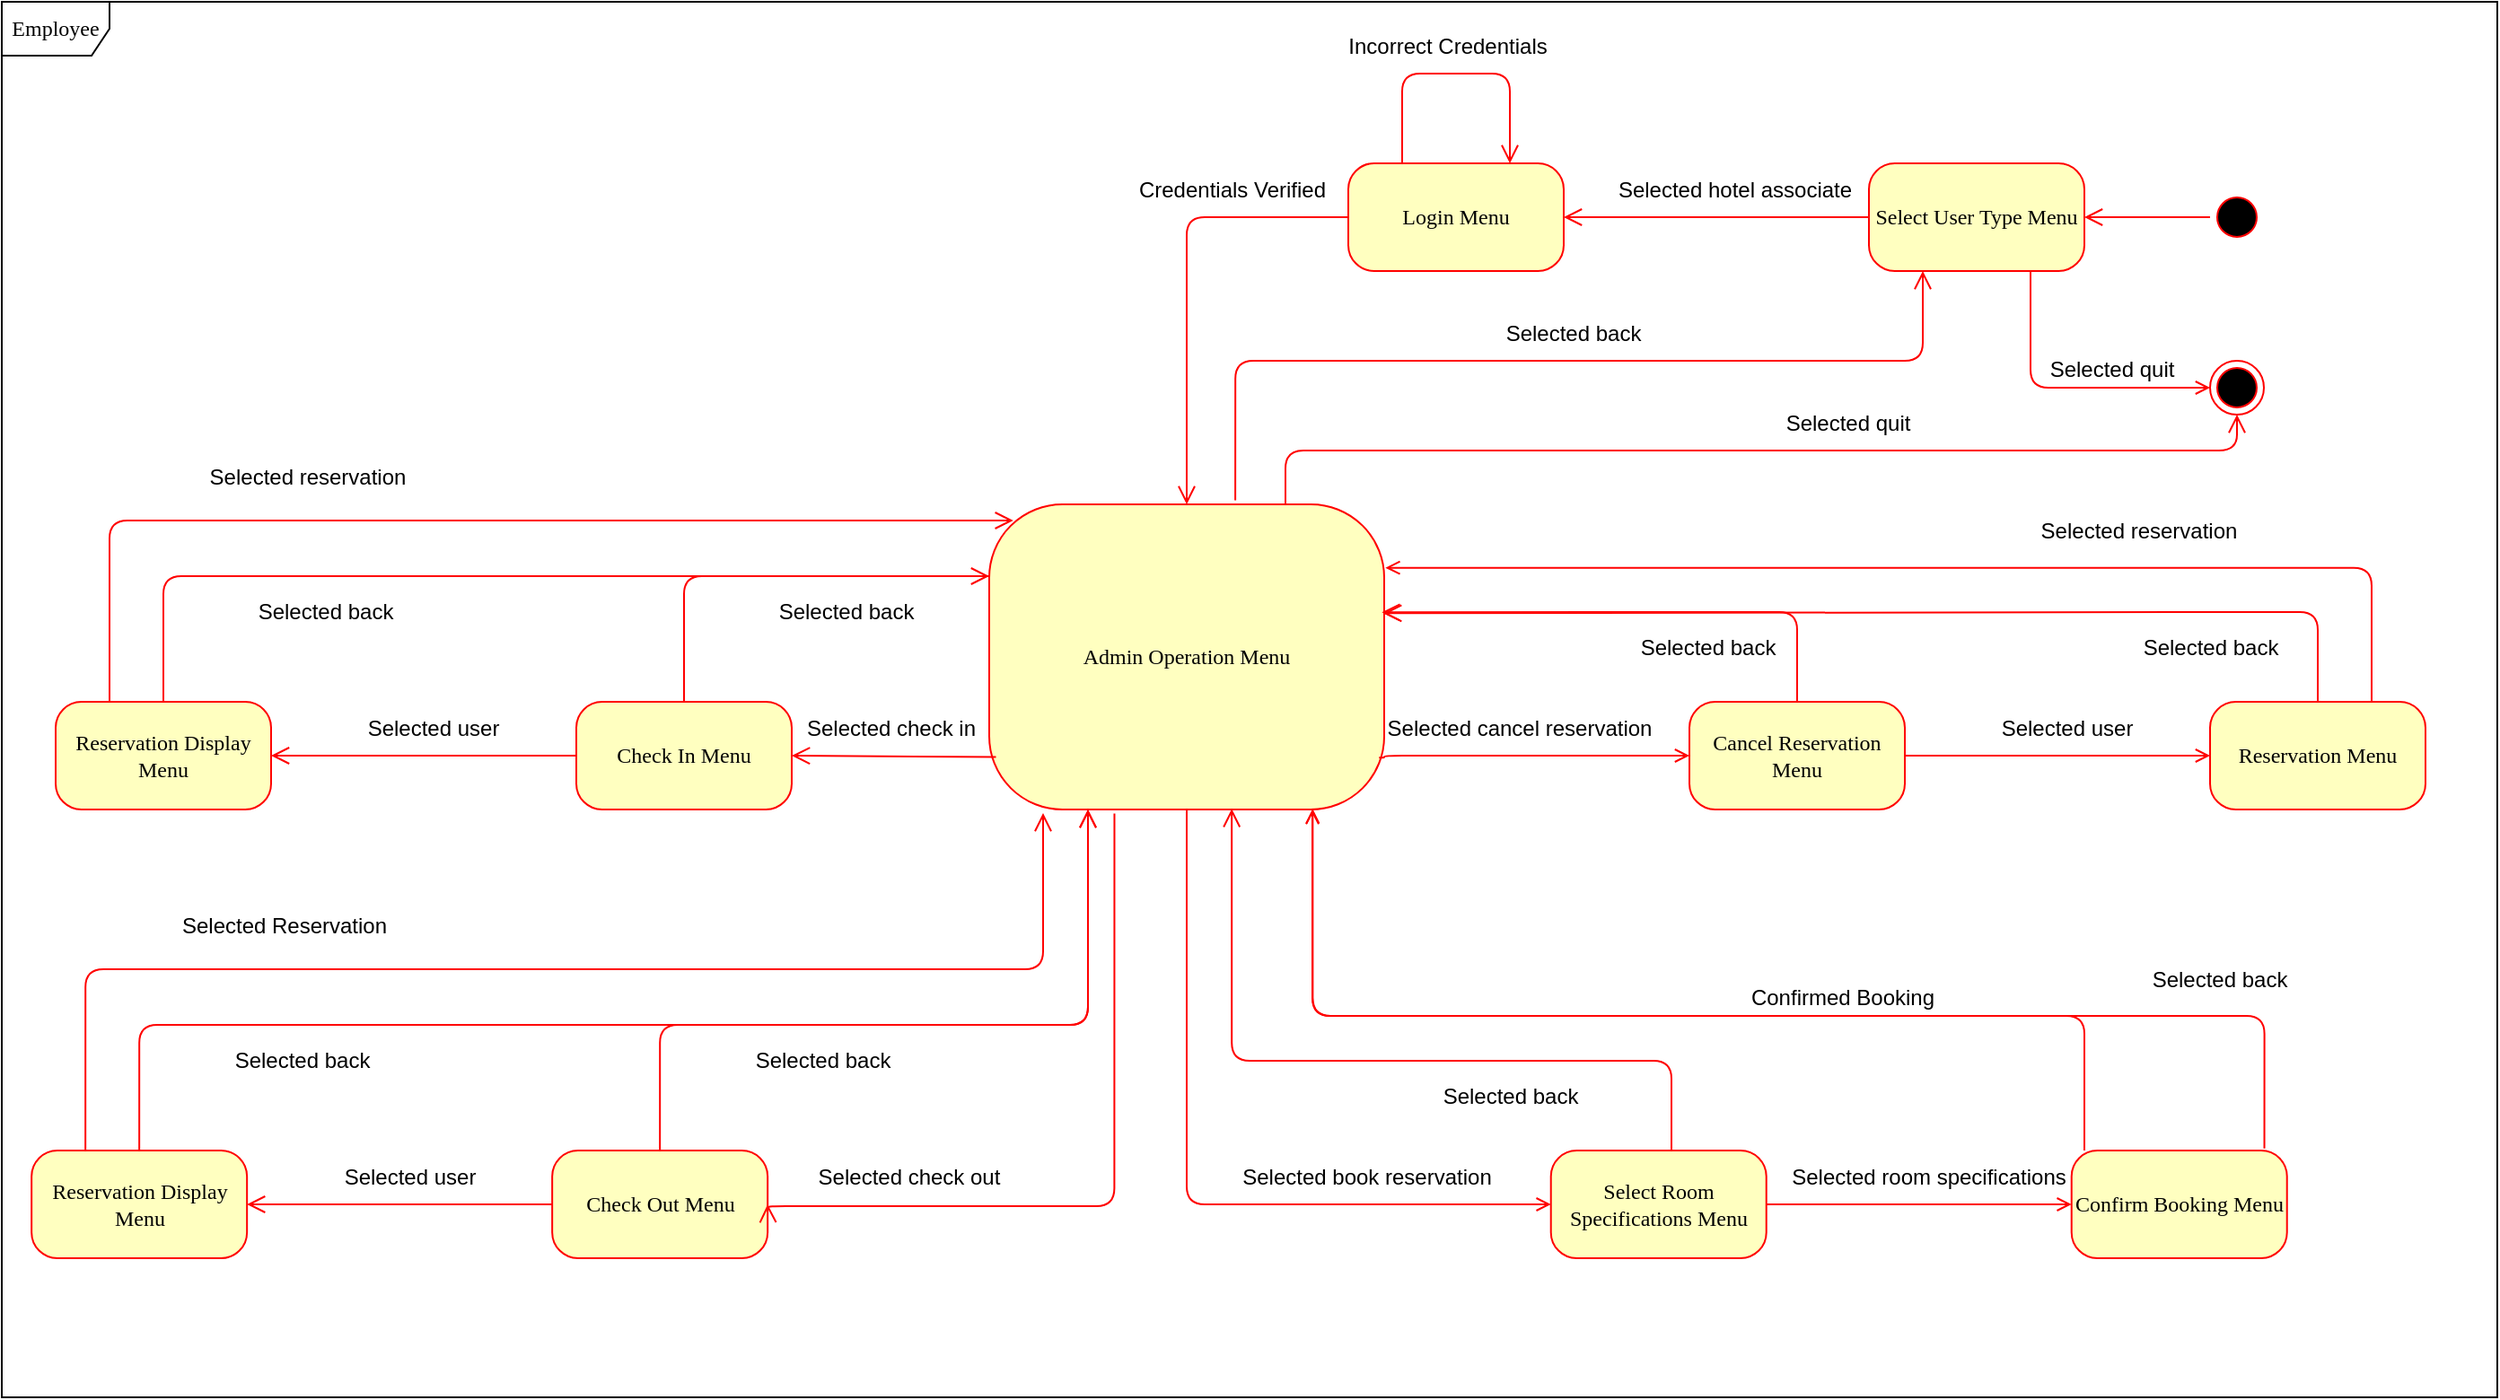 <mxfile version="20.3.0" type="device"><diagram name="Page-1" id="58cdce13-f638-feb5-8d6f-7d28b1aa9fa0"><mxGraphModel dx="3162" dy="1225" grid="1" gridSize="10" guides="1" tooltips="1" connect="1" arrows="1" fold="1" page="1" pageScale="1" pageWidth="1100" pageHeight="850" background="none" math="0" shadow="0"><root><mxCell id="0"/><mxCell id="1" parent="0"/><mxCell id="382b91b5511bd0f7-1" value="" style="ellipse;html=1;shape=startState;fillColor=#000000;strokeColor=#ff0000;rounded=1;shadow=0;comic=0;labelBackgroundColor=none;fontFamily=Verdana;fontSize=12;fontColor=#000000;align=center;direction=south;" parent="1" vertex="1"><mxGeometry x="470" y="185" width="30" height="30" as="geometry"/></mxCell><mxCell id="382b91b5511bd0f7-5" value="Admin Operation Menu" style="rounded=1;whiteSpace=wrap;html=1;arcSize=24;fillColor=#ffffc0;strokeColor=#ff0000;shadow=0;comic=0;labelBackgroundColor=none;fontFamily=Verdana;fontSize=12;fontColor=#000000;align=center;" parent="1" vertex="1"><mxGeometry x="-210" y="360" width="220" height="170" as="geometry"/></mxCell><mxCell id="382b91b5511bd0f7-6" value="Select User Type Menu" style="rounded=1;whiteSpace=wrap;html=1;arcSize=24;fillColor=#ffffc0;strokeColor=#ff0000;shadow=0;comic=0;labelBackgroundColor=none;fontFamily=Verdana;fontSize=12;fontColor=#000000;align=center;" parent="1" vertex="1"><mxGeometry x="280" y="170" width="120" height="60" as="geometry"/></mxCell><mxCell id="2a3bc250acf0617d-8" value="Employee" style="shape=umlFrame;whiteSpace=wrap;html=1;rounded=1;shadow=0;comic=0;labelBackgroundColor=none;strokeWidth=1;fontFamily=Verdana;fontSize=12;align=center;" parent="1" vertex="1"><mxGeometry x="-760" y="80" width="1390" height="777.5" as="geometry"/></mxCell><mxCell id="2a3bc250acf0617d-9" style="edgeStyle=orthogonalEdgeStyle;html=1;labelBackgroundColor=none;endArrow=open;endSize=8;strokeColor=#ff0000;fontFamily=Verdana;fontSize=12;align=left;" parent="1" source="382b91b5511bd0f7-1" target="382b91b5511bd0f7-6" edge="1"><mxGeometry relative="1" as="geometry"/></mxCell><mxCell id="D10sLgca207JY-B3G31J-2" style="edgeStyle=orthogonalEdgeStyle;html=1;labelBackgroundColor=none;endArrow=open;endSize=8;strokeColor=#ff0000;fontFamily=Verdana;fontSize=12;align=left;exitX=0;exitY=0.5;exitDx=0;exitDy=0;entryX=1;entryY=0.5;entryDx=0;entryDy=0;" parent="1" source="382b91b5511bd0f7-6" target="D10sLgca207JY-B3G31J-14" edge="1"><mxGeometry relative="1" as="geometry"><mxPoint x="310" y="200" as="sourcePoint"/><mxPoint x="240" y="240" as="targetPoint"/><Array as="points"><mxPoint x="200" y="200"/><mxPoint x="200" y="200"/></Array></mxGeometry></mxCell><mxCell id="D10sLgca207JY-B3G31J-3" value="Selected hotel associate" style="text;html=1;align=center;verticalAlign=middle;resizable=0;points=[];autosize=1;strokeColor=none;fillColor=none;" parent="1" vertex="1"><mxGeometry x="130" y="170" width="150" height="30" as="geometry"/></mxCell><mxCell id="D10sLgca207JY-B3G31J-9" value="Selected book reservation" style="text;html=1;align=center;verticalAlign=middle;resizable=0;points=[];autosize=1;strokeColor=none;fillColor=none;" parent="1" vertex="1"><mxGeometry x="-80" y="720" width="160" height="30" as="geometry"/></mxCell><mxCell id="D10sLgca207JY-B3G31J-11" value="Selected quit" style="text;html=1;align=center;verticalAlign=middle;resizable=0;points=[];autosize=1;strokeColor=none;fillColor=none;" parent="1" vertex="1"><mxGeometry x="222.86" y="300" width="90" height="30" as="geometry"/></mxCell><mxCell id="D10sLgca207JY-B3G31J-14" value="Login Menu" style="rounded=1;whiteSpace=wrap;html=1;arcSize=24;fillColor=#ffffc0;strokeColor=#ff0000;shadow=0;comic=0;labelBackgroundColor=none;fontFamily=Verdana;fontSize=12;fontColor=#000000;align=center;" parent="1" vertex="1"><mxGeometry x="-10" y="170" width="120" height="60" as="geometry"/></mxCell><mxCell id="D10sLgca207JY-B3G31J-16" value="Credentials Verified" style="text;html=1;align=center;verticalAlign=middle;resizable=0;points=[];autosize=1;strokeColor=none;fillColor=none;" parent="1" vertex="1"><mxGeometry x="-140" y="170" width="130" height="30" as="geometry"/></mxCell><mxCell id="D10sLgca207JY-B3G31J-17" style="edgeStyle=orthogonalEdgeStyle;html=1;labelBackgroundColor=none;endArrow=open;endSize=8;strokeColor=#ff0000;fontFamily=Verdana;fontSize=12;align=left;exitX=0.25;exitY=0;exitDx=0;exitDy=0;entryX=0.75;entryY=0;entryDx=0;entryDy=0;" parent="1" source="D10sLgca207JY-B3G31J-14" target="D10sLgca207JY-B3G31J-14" edge="1"><mxGeometry relative="1" as="geometry"><mxPoint x="20" y="140" as="sourcePoint"/><mxPoint x="80" y="160" as="targetPoint"/><Array as="points"><mxPoint x="20" y="120"/><mxPoint x="80" y="120"/></Array></mxGeometry></mxCell><mxCell id="D10sLgca207JY-B3G31J-18" value="Incorrect Credentials" style="text;html=1;align=center;verticalAlign=middle;resizable=0;points=[];autosize=1;strokeColor=none;fillColor=none;" parent="1" vertex="1"><mxGeometry x="-20" y="90" width="130" height="30" as="geometry"/></mxCell><mxCell id="D10sLgca207JY-B3G31J-24" value="Check In Menu" style="rounded=1;whiteSpace=wrap;html=1;arcSize=24;fillColor=#ffffc0;strokeColor=#ff0000;shadow=0;comic=0;labelBackgroundColor=none;fontFamily=Verdana;fontSize=12;fontColor=#000000;align=center;" parent="1" vertex="1"><mxGeometry x="-440" y="470" width="120" height="60" as="geometry"/></mxCell><mxCell id="D10sLgca207JY-B3G31J-27" style="edgeStyle=orthogonalEdgeStyle;html=1;labelBackgroundColor=none;endArrow=open;endSize=8;strokeColor=#ff0000;fontFamily=Verdana;fontSize=12;align=left;entryX=1;entryY=0.5;entryDx=0;entryDy=0;exitX=0.017;exitY=0.828;exitDx=0;exitDy=0;exitPerimeter=0;" parent="1" source="382b91b5511bd0f7-5" target="D10sLgca207JY-B3G31J-24" edge="1"><mxGeometry relative="1" as="geometry"><mxPoint x="-200" y="420" as="sourcePoint"/><mxPoint x="-780" y="530" as="targetPoint"/><Array as="points"><mxPoint x="-320" y="501"/></Array></mxGeometry></mxCell><mxCell id="D10sLgca207JY-B3G31J-28" value="Selected check in" style="text;html=1;align=center;verticalAlign=middle;resizable=0;points=[];autosize=1;strokeColor=none;fillColor=none;" parent="1" vertex="1"><mxGeometry x="-325" y="470" width="120" height="30" as="geometry"/></mxCell><mxCell id="D10sLgca207JY-B3G31J-32" style="edgeStyle=orthogonalEdgeStyle;html=1;labelBackgroundColor=none;endArrow=open;endSize=8;strokeColor=#ff0000;fontFamily=Verdana;fontSize=12;align=left;exitX=0.75;exitY=0;exitDx=0;exitDy=0;entryX=0.5;entryY=1;entryDx=0;entryDy=0;" parent="1" source="382b91b5511bd0f7-5" target="-xtLUZi9XZsfs5x1f70--2" edge="1"><mxGeometry relative="1" as="geometry"><mxPoint x="721.04" y="266.5" as="sourcePoint"/><mxPoint x="-365" y="285" as="targetPoint"/><Array as="points"><mxPoint x="-45" y="330"/><mxPoint x="485" y="330"/></Array></mxGeometry></mxCell><mxCell id="D10sLgca207JY-B3G31J-33" style="edgeStyle=orthogonalEdgeStyle;html=1;labelBackgroundColor=none;endArrow=open;endSize=8;strokeColor=#ff0000;fontFamily=Verdana;fontSize=12;align=left;exitX=0;exitY=0.5;exitDx=0;exitDy=0;entryX=0.5;entryY=0;entryDx=0;entryDy=0;" parent="1" source="D10sLgca207JY-B3G31J-14" target="382b91b5511bd0f7-5" edge="1"><mxGeometry relative="1" as="geometry"><mxPoint x="-320" y="210" as="sourcePoint"/><mxPoint x="-100" y="210" as="targetPoint"/></mxGeometry></mxCell><mxCell id="r40Pn0SbiMnviiHyqKYa-1" value="Reservation Display Menu" style="rounded=1;whiteSpace=wrap;html=1;arcSize=24;fillColor=#ffffc0;strokeColor=#ff0000;shadow=0;comic=0;labelBackgroundColor=none;fontFamily=Verdana;fontSize=12;fontColor=#000000;align=center;" parent="1" vertex="1"><mxGeometry x="-730" y="470" width="120" height="60" as="geometry"/></mxCell><mxCell id="r40Pn0SbiMnviiHyqKYa-2" style="edgeStyle=orthogonalEdgeStyle;html=1;labelBackgroundColor=none;endArrow=open;endSize=8;strokeColor=#ff0000;fontFamily=Verdana;fontSize=12;align=left;exitX=0;exitY=0.5;exitDx=0;exitDy=0;entryX=1;entryY=0.5;entryDx=0;entryDy=0;" parent="1" source="D10sLgca207JY-B3G31J-24" target="r40Pn0SbiMnviiHyqKYa-1" edge="1"><mxGeometry relative="1" as="geometry"><mxPoint x="-390" y="420" as="sourcePoint"/><mxPoint x="-670" y="420" as="targetPoint"/><Array as="points"><mxPoint x="-550" y="500"/><mxPoint x="-550" y="500"/></Array></mxGeometry></mxCell><mxCell id="r40Pn0SbiMnviiHyqKYa-3" value="Selected user" style="text;html=1;align=center;verticalAlign=middle;resizable=0;points=[];autosize=1;strokeColor=none;fillColor=none;" parent="1" vertex="1"><mxGeometry x="-570" y="470" width="100" height="30" as="geometry"/></mxCell><mxCell id="r40Pn0SbiMnviiHyqKYa-6" value="Selected reservation" style="text;html=1;align=center;verticalAlign=middle;resizable=0;points=[];autosize=1;strokeColor=none;fillColor=none;" parent="1" vertex="1"><mxGeometry x="-655" y="330" width="130" height="30" as="geometry"/></mxCell><mxCell id="r40Pn0SbiMnviiHyqKYa-7" style="edgeStyle=orthogonalEdgeStyle;html=1;labelBackgroundColor=none;endArrow=open;endSize=8;strokeColor=#ff0000;fontFamily=Verdana;fontSize=12;align=left;exitX=0.5;exitY=0;exitDx=0;exitDy=0;" parent="1" source="r40Pn0SbiMnviiHyqKYa-1" edge="1"><mxGeometry relative="1" as="geometry"><mxPoint x="-550.0" y="387.78" as="sourcePoint"/><mxPoint x="-210" y="400" as="targetPoint"/><Array as="points"><mxPoint x="-670" y="400"/></Array></mxGeometry></mxCell><mxCell id="r40Pn0SbiMnviiHyqKYa-10" style="edgeStyle=orthogonalEdgeStyle;html=1;labelBackgroundColor=none;endArrow=open;endSize=8;strokeColor=#ff0000;fontFamily=Verdana;fontSize=12;align=left;exitX=0.25;exitY=0;exitDx=0;exitDy=0;entryX=0.061;entryY=0.052;entryDx=0;entryDy=0;entryPerimeter=0;" parent="1" source="r40Pn0SbiMnviiHyqKYa-1" target="382b91b5511bd0f7-5" edge="1"><mxGeometry relative="1" as="geometry"><mxPoint x="-970" y="470" as="sourcePoint"/><mxPoint x="-210" y="370" as="targetPoint"/><Array as="points"><mxPoint x="-700" y="369"/><mxPoint x="-197" y="369"/></Array></mxGeometry></mxCell><mxCell id="r40Pn0SbiMnviiHyqKYa-11" value="Selected back" style="text;html=1;align=center;verticalAlign=middle;resizable=0;points=[];autosize=1;strokeColor=none;fillColor=none;" parent="1" vertex="1"><mxGeometry x="-340" y="405" width="100" height="30" as="geometry"/></mxCell><mxCell id="r40Pn0SbiMnviiHyqKYa-12" value="" style="edgeStyle=orthogonalEdgeStyle;html=1;labelBackgroundColor=none;endArrow=none;endSize=8;strokeColor=#ff0000;fontFamily=Verdana;fontSize=12;align=left;exitX=0.5;exitY=0;exitDx=0;exitDy=0;" parent="1" source="D10sLgca207JY-B3G31J-24" edge="1"><mxGeometry relative="1" as="geometry"><mxPoint x="-380" y="470" as="sourcePoint"/><mxPoint x="-210" y="400" as="targetPoint"/><Array as="points"><mxPoint x="-380" y="400"/><mxPoint x="-210" y="400"/></Array></mxGeometry></mxCell><mxCell id="r40Pn0SbiMnviiHyqKYa-13" value="Selected back" style="text;html=1;align=center;verticalAlign=middle;resizable=0;points=[];autosize=1;strokeColor=none;fillColor=none;" parent="1" vertex="1"><mxGeometry x="-630" y="405" width="100" height="30" as="geometry"/></mxCell><mxCell id="r40Pn0SbiMnviiHyqKYa-20" value="Check Out Menu" style="rounded=1;whiteSpace=wrap;html=1;arcSize=24;fillColor=#ffffc0;strokeColor=#ff0000;shadow=0;comic=0;labelBackgroundColor=none;fontFamily=Verdana;fontSize=12;fontColor=#000000;align=center;" parent="1" vertex="1"><mxGeometry x="-453.42" y="720" width="120" height="60" as="geometry"/></mxCell><mxCell id="r40Pn0SbiMnviiHyqKYa-21" style="edgeStyle=orthogonalEdgeStyle;html=1;labelBackgroundColor=none;endArrow=open;endSize=8;strokeColor=#ff0000;fontFamily=Verdana;fontSize=12;align=left;entryX=1;entryY=0.5;entryDx=0;entryDy=0;exitX=0.317;exitY=1.013;exitDx=0;exitDy=0;exitPerimeter=0;" parent="1" source="382b91b5511bd0f7-5" target="r40Pn0SbiMnviiHyqKYa-20" edge="1"><mxGeometry relative="1" as="geometry"><mxPoint x="-219.68" y="750.76" as="sourcePoint"/><mxPoint x="-793.42" y="780" as="targetPoint"/><Array as="points"><mxPoint x="-140" y="751"/><mxPoint x="-333" y="751"/></Array></mxGeometry></mxCell><mxCell id="r40Pn0SbiMnviiHyqKYa-22" value="Selected check out" style="text;html=1;align=center;verticalAlign=middle;resizable=0;points=[];autosize=1;strokeColor=none;fillColor=none;" parent="1" vertex="1"><mxGeometry x="-315" y="720" width="120" height="30" as="geometry"/></mxCell><mxCell id="r40Pn0SbiMnviiHyqKYa-23" value="Reservation Display Menu" style="rounded=1;whiteSpace=wrap;html=1;arcSize=24;fillColor=#ffffc0;strokeColor=#ff0000;shadow=0;comic=0;labelBackgroundColor=none;fontFamily=Verdana;fontSize=12;fontColor=#000000;align=center;" parent="1" vertex="1"><mxGeometry x="-743.42" y="720" width="120" height="60" as="geometry"/></mxCell><mxCell id="r40Pn0SbiMnviiHyqKYa-24" style="edgeStyle=orthogonalEdgeStyle;html=1;labelBackgroundColor=none;endArrow=open;endSize=8;strokeColor=#ff0000;fontFamily=Verdana;fontSize=12;align=left;exitX=0;exitY=0.5;exitDx=0;exitDy=0;entryX=1;entryY=0.5;entryDx=0;entryDy=0;" parent="1" source="r40Pn0SbiMnviiHyqKYa-20" target="r40Pn0SbiMnviiHyqKYa-23" edge="1"><mxGeometry relative="1" as="geometry"><mxPoint x="-403.42" y="670" as="sourcePoint"/><mxPoint x="-683.42" y="670" as="targetPoint"/><Array as="points"><mxPoint x="-563.42" y="750"/><mxPoint x="-563.42" y="750"/></Array></mxGeometry></mxCell><mxCell id="r40Pn0SbiMnviiHyqKYa-25" value="Selected user" style="text;html=1;align=center;verticalAlign=middle;resizable=0;points=[];autosize=1;strokeColor=none;fillColor=none;" parent="1" vertex="1"><mxGeometry x="-583.42" y="720" width="100" height="30" as="geometry"/></mxCell><mxCell id="r40Pn0SbiMnviiHyqKYa-26" value="Selected Reservation" style="text;html=1;align=center;verticalAlign=middle;resizable=0;points=[];autosize=1;strokeColor=none;fillColor=none;" parent="1" vertex="1"><mxGeometry x="-673.42" y="580" width="140" height="30" as="geometry"/></mxCell><mxCell id="r40Pn0SbiMnviiHyqKYa-27" style="edgeStyle=orthogonalEdgeStyle;html=1;labelBackgroundColor=none;endArrow=open;endSize=8;strokeColor=#ff0000;fontFamily=Verdana;fontSize=12;align=left;exitX=0.5;exitY=0;exitDx=0;exitDy=0;entryX=0.25;entryY=1;entryDx=0;entryDy=0;" parent="1" source="r40Pn0SbiMnviiHyqKYa-23" target="382b91b5511bd0f7-5" edge="1"><mxGeometry relative="1" as="geometry"><mxPoint x="-563.42" y="637.78" as="sourcePoint"/><mxPoint x="-223.42" y="650" as="targetPoint"/><Array as="points"><mxPoint x="-683" y="650"/><mxPoint x="-155" y="650"/></Array></mxGeometry></mxCell><mxCell id="r40Pn0SbiMnviiHyqKYa-28" style="edgeStyle=orthogonalEdgeStyle;html=1;labelBackgroundColor=none;endArrow=open;endSize=8;strokeColor=#ff0000;fontFamily=Verdana;fontSize=12;align=left;exitX=0.25;exitY=0;exitDx=0;exitDy=0;" parent="1" source="r40Pn0SbiMnviiHyqKYa-23" edge="1"><mxGeometry relative="1" as="geometry"><mxPoint x="-983.42" y="720" as="sourcePoint"/><mxPoint x="-180" y="532" as="targetPoint"/><Array as="points"><mxPoint x="-713" y="619"/><mxPoint x="-180" y="619"/><mxPoint x="-180" y="532"/></Array></mxGeometry></mxCell><mxCell id="r40Pn0SbiMnviiHyqKYa-29" value="Selected back" style="text;html=1;align=center;verticalAlign=middle;resizable=0;points=[];autosize=1;strokeColor=none;fillColor=none;" parent="1" vertex="1"><mxGeometry x="-353.42" y="655" width="100" height="30" as="geometry"/></mxCell><mxCell id="r40Pn0SbiMnviiHyqKYa-30" value="" style="edgeStyle=orthogonalEdgeStyle;html=1;labelBackgroundColor=none;endArrow=open;endSize=8;strokeColor=#ff0000;fontFamily=Verdana;fontSize=12;align=left;exitX=0.5;exitY=0;exitDx=0;exitDy=0;endFill=0;entryX=0.25;entryY=1;entryDx=0;entryDy=0;" parent="1" source="r40Pn0SbiMnviiHyqKYa-20" target="382b91b5511bd0f7-5" edge="1"><mxGeometry relative="1" as="geometry"><mxPoint x="-393.42" y="720" as="sourcePoint"/><mxPoint x="-80" y="630" as="targetPoint"/><Array as="points"><mxPoint x="-393" y="650"/><mxPoint x="-155" y="650"/></Array></mxGeometry></mxCell><mxCell id="r40Pn0SbiMnviiHyqKYa-31" value="Selected back" style="text;html=1;align=center;verticalAlign=middle;resizable=0;points=[];autosize=1;strokeColor=none;fillColor=none;" parent="1" vertex="1"><mxGeometry x="-643.42" y="655" width="100" height="30" as="geometry"/></mxCell><mxCell id="r40Pn0SbiMnviiHyqKYa-32" value="Reservation Menu" style="rounded=1;whiteSpace=wrap;html=1;arcSize=24;fillColor=#ffffc0;strokeColor=#ff0000;shadow=0;comic=0;labelBackgroundColor=none;fontFamily=Verdana;fontSize=12;fontColor=#000000;align=center;" parent="1" vertex="1"><mxGeometry x="470" y="470" width="120" height="60" as="geometry"/></mxCell><mxCell id="r40Pn0SbiMnviiHyqKYa-33" style="edgeStyle=orthogonalEdgeStyle;html=1;labelBackgroundColor=none;endArrow=none;endSize=8;strokeColor=#ff0000;fontFamily=Verdana;fontSize=12;align=left;entryX=0.75;entryY=0;entryDx=0;entryDy=0;exitX=1.003;exitY=0.208;exitDx=0;exitDy=0;exitPerimeter=0;startArrow=open;startFill=0;endFill=0;" parent="1" source="382b91b5511bd0f7-5" target="r40Pn0SbiMnviiHyqKYa-32" edge="1"><mxGeometry relative="1" as="geometry"><mxPoint x="633.74" y="490.76" as="sourcePoint"/><mxPoint x="60" y="520" as="targetPoint"/><Array as="points"><mxPoint x="560" y="395"/></Array></mxGeometry></mxCell><mxCell id="r40Pn0SbiMnviiHyqKYa-34" value="Selected reservation" style="text;html=1;align=center;verticalAlign=middle;resizable=0;points=[];autosize=1;strokeColor=none;fillColor=none;" parent="1" vertex="1"><mxGeometry x="365" y="360" width="130" height="30" as="geometry"/></mxCell><mxCell id="r40Pn0SbiMnviiHyqKYa-35" value="Cancel Reservation Menu" style="rounded=1;whiteSpace=wrap;html=1;arcSize=24;fillColor=#ffffc0;strokeColor=#ff0000;shadow=0;comic=0;labelBackgroundColor=none;fontFamily=Verdana;fontSize=12;fontColor=#000000;align=center;" parent="1" vertex="1"><mxGeometry x="180" y="470" width="120" height="60" as="geometry"/></mxCell><mxCell id="r40Pn0SbiMnviiHyqKYa-36" style="edgeStyle=orthogonalEdgeStyle;html=1;labelBackgroundColor=none;endArrow=none;endSize=8;strokeColor=#ff0000;fontFamily=Verdana;fontSize=12;align=left;exitX=0;exitY=0.5;exitDx=0;exitDy=0;entryX=1;entryY=0.5;entryDx=0;entryDy=0;startArrow=open;startFill=0;endFill=0;" parent="1" source="r40Pn0SbiMnviiHyqKYa-32" target="r40Pn0SbiMnviiHyqKYa-35" edge="1"><mxGeometry relative="1" as="geometry"><mxPoint x="520" y="420" as="sourcePoint"/><mxPoint x="240" y="420" as="targetPoint"/><Array as="points"><mxPoint x="360" y="500"/><mxPoint x="360" y="500"/></Array></mxGeometry></mxCell><mxCell id="r40Pn0SbiMnviiHyqKYa-37" value="Selected user" style="text;html=1;align=center;verticalAlign=middle;resizable=0;points=[];autosize=1;strokeColor=none;fillColor=none;" parent="1" vertex="1"><mxGeometry x="340" y="470" width="100" height="30" as="geometry"/></mxCell><mxCell id="r40Pn0SbiMnviiHyqKYa-39" style="edgeStyle=orthogonalEdgeStyle;html=1;labelBackgroundColor=none;endArrow=open;endSize=8;strokeColor=#ff0000;fontFamily=Verdana;fontSize=12;align=left;exitX=0.5;exitY=0;exitDx=0;exitDy=0;entryX=0.994;entryY=0.354;entryDx=0;entryDy=0;entryPerimeter=0;" parent="1" source="r40Pn0SbiMnviiHyqKYa-35" target="382b91b5511bd0f7-5" edge="1"><mxGeometry relative="1" as="geometry"><mxPoint x="290.0" y="377.78" as="sourcePoint"/><mxPoint x="630" y="390" as="targetPoint"/><Array as="points"><mxPoint x="170" y="420"/><mxPoint x="9" y="420"/></Array></mxGeometry></mxCell><mxCell id="r40Pn0SbiMnviiHyqKYa-41" value="Selected back" style="text;html=1;align=center;verticalAlign=middle;resizable=0;points=[];autosize=1;strokeColor=none;fillColor=none;" parent="1" vertex="1"><mxGeometry x="420" y="425" width="100" height="30" as="geometry"/></mxCell><mxCell id="r40Pn0SbiMnviiHyqKYa-42" value="" style="edgeStyle=orthogonalEdgeStyle;html=1;labelBackgroundColor=none;endArrow=open;endSize=8;strokeColor=#ff0000;fontFamily=Verdana;fontSize=12;align=left;exitX=0.5;exitY=0;exitDx=0;exitDy=0;entryX=0.998;entryY=0.357;entryDx=0;entryDy=0;entryPerimeter=0;startArrow=none;startFill=0;endFill=0;" parent="1" source="r40Pn0SbiMnviiHyqKYa-32" target="382b91b5511bd0f7-5" edge="1"><mxGeometry relative="1" as="geometry"><mxPoint x="460" y="460" as="sourcePoint"/><mxPoint x="20" y="400" as="targetPoint"/><Array as="points"><mxPoint x="460" y="420"/><mxPoint x="20" y="420"/></Array></mxGeometry></mxCell><mxCell id="r40Pn0SbiMnviiHyqKYa-43" value="Selected back" style="text;html=1;align=center;verticalAlign=middle;resizable=0;points=[];autosize=1;strokeColor=none;fillColor=none;" parent="1" vertex="1"><mxGeometry x="140" y="425" width="100" height="30" as="geometry"/></mxCell><mxCell id="r40Pn0SbiMnviiHyqKYa-44" style="edgeStyle=orthogonalEdgeStyle;html=1;labelBackgroundColor=none;endArrow=none;endSize=8;strokeColor=#ff0000;fontFamily=Verdana;fontSize=12;align=left;exitX=0;exitY=0.5;exitDx=0;exitDy=0;entryX=0.987;entryY=0.83;entryDx=0;entryDy=0;startArrow=open;startFill=0;endFill=0;entryPerimeter=0;" parent="1" source="r40Pn0SbiMnviiHyqKYa-35" target="382b91b5511bd0f7-5" edge="1"><mxGeometry relative="1" as="geometry"><mxPoint x="180" y="540" as="sourcePoint"/><mxPoint x="10" y="497.5" as="targetPoint"/><Array as="points"><mxPoint x="10" y="500"/><mxPoint x="10" y="501"/></Array></mxGeometry></mxCell><mxCell id="r40Pn0SbiMnviiHyqKYa-45" value="Confirm Booking Menu" style="rounded=1;whiteSpace=wrap;html=1;arcSize=24;fillColor=#ffffc0;strokeColor=#ff0000;shadow=0;comic=0;labelBackgroundColor=none;fontFamily=Verdana;fontSize=12;fontColor=#000000;align=center;" parent="1" vertex="1"><mxGeometry x="392.86" y="720" width="120" height="60" as="geometry"/></mxCell><mxCell id="r40Pn0SbiMnviiHyqKYa-46" style="edgeStyle=orthogonalEdgeStyle;html=1;labelBackgroundColor=none;endArrow=none;endSize=8;strokeColor=#ff0000;fontFamily=Verdana;fontSize=12;align=left;exitX=0.819;exitY=0.998;exitDx=0;exitDy=0;exitPerimeter=0;startArrow=open;startFill=0;endFill=0;" parent="1" source="382b91b5511bd0f7-5" edge="1"><mxGeometry relative="1" as="geometry"><mxPoint x="3.52" y="645.36" as="sourcePoint"/><mxPoint x="400" y="720" as="targetPoint"/><Array as="points"><mxPoint x="-30" y="645"/><mxPoint x="400" y="645"/><mxPoint x="400" y="720"/></Array></mxGeometry></mxCell><mxCell id="r40Pn0SbiMnviiHyqKYa-47" value="Confirmed Booking" style="text;html=1;align=center;verticalAlign=middle;resizable=0;points=[];autosize=1;strokeColor=none;fillColor=none;" parent="1" vertex="1"><mxGeometry x="200" y="620" width="130" height="30" as="geometry"/></mxCell><mxCell id="r40Pn0SbiMnviiHyqKYa-48" value="Select Room Specifications Menu" style="rounded=1;whiteSpace=wrap;html=1;arcSize=24;fillColor=#ffffc0;strokeColor=#ff0000;shadow=0;comic=0;labelBackgroundColor=none;fontFamily=Verdana;fontSize=12;fontColor=#000000;align=center;" parent="1" vertex="1"><mxGeometry x="102.86" y="720" width="120" height="60" as="geometry"/></mxCell><mxCell id="r40Pn0SbiMnviiHyqKYa-49" style="edgeStyle=orthogonalEdgeStyle;html=1;labelBackgroundColor=none;endArrow=none;endSize=8;strokeColor=#ff0000;fontFamily=Verdana;fontSize=12;align=left;exitX=0;exitY=0.5;exitDx=0;exitDy=0;entryX=1;entryY=0.5;entryDx=0;entryDy=0;startArrow=open;startFill=0;endFill=0;" parent="1" source="r40Pn0SbiMnviiHyqKYa-45" target="r40Pn0SbiMnviiHyqKYa-48" edge="1"><mxGeometry relative="1" as="geometry"><mxPoint x="442.86" y="670" as="sourcePoint"/><mxPoint x="162.86" y="670" as="targetPoint"/><Array as="points"><mxPoint x="282.86" y="750"/><mxPoint x="282.86" y="750"/></Array></mxGeometry></mxCell><mxCell id="r40Pn0SbiMnviiHyqKYa-50" value="Selected room specifications" style="text;html=1;align=center;verticalAlign=middle;resizable=0;points=[];autosize=1;strokeColor=none;fillColor=none;" parent="1" vertex="1"><mxGeometry x="222.86" y="720" width="180" height="30" as="geometry"/></mxCell><mxCell id="r40Pn0SbiMnviiHyqKYa-53" value="" style="edgeStyle=orthogonalEdgeStyle;html=1;labelBackgroundColor=none;endArrow=open;endSize=8;strokeColor=#ff0000;fontFamily=Verdana;fontSize=12;align=left;entryX=0.614;entryY=0.998;entryDx=0;entryDy=0;entryPerimeter=0;startArrow=none;startFill=0;endFill=0;" parent="1" target="382b91b5511bd0f7-5" edge="1"><mxGeometry relative="1" as="geometry"><mxPoint x="170" y="720" as="sourcePoint"/><mxPoint x="2.42" y="670.69" as="targetPoint"/><Array as="points"><mxPoint x="170" y="720"/><mxPoint x="170" y="670"/><mxPoint x="-75" y="670"/></Array></mxGeometry></mxCell><mxCell id="r40Pn0SbiMnviiHyqKYa-54" value="Selected back" style="text;html=1;align=center;verticalAlign=middle;resizable=0;points=[];autosize=1;strokeColor=none;fillColor=none;" parent="1" vertex="1"><mxGeometry x="30" y="675" width="100" height="30" as="geometry"/></mxCell><mxCell id="r40Pn0SbiMnviiHyqKYa-55" style="edgeStyle=orthogonalEdgeStyle;html=1;labelBackgroundColor=none;endArrow=none;endSize=8;strokeColor=#ff0000;fontFamily=Verdana;fontSize=12;align=left;exitX=0;exitY=0.5;exitDx=0;exitDy=0;entryX=0.5;entryY=1;entryDx=0;entryDy=0;startArrow=open;startFill=0;endFill=0;" parent="1" source="r40Pn0SbiMnviiHyqKYa-48" target="382b91b5511bd0f7-5" edge="1"><mxGeometry relative="1" as="geometry"><mxPoint x="172.86" y="790" as="sourcePoint"/><mxPoint x="3.268e-13" y="751.1" as="targetPoint"/><Array as="points"><mxPoint x="-100" y="750"/></Array></mxGeometry></mxCell><mxCell id="r40Pn0SbiMnviiHyqKYa-56" value="Selected cancel reservation" style="text;html=1;align=center;verticalAlign=middle;resizable=0;points=[];autosize=1;strokeColor=none;fillColor=none;" parent="1" vertex="1"><mxGeometry y="470" width="170" height="30" as="geometry"/></mxCell><mxCell id="r40Pn0SbiMnviiHyqKYa-57" style="edgeStyle=orthogonalEdgeStyle;html=1;labelBackgroundColor=none;endArrow=none;endSize=8;strokeColor=#ff0000;fontFamily=Verdana;fontSize=12;align=left;exitX=0.819;exitY=0.998;exitDx=0;exitDy=0;exitPerimeter=0;startArrow=open;startFill=0;endFill=0;entryX=0.895;entryY=-0.019;entryDx=0;entryDy=0;entryPerimeter=0;" parent="1" target="r40Pn0SbiMnviiHyqKYa-45" edge="1"><mxGeometry relative="1" as="geometry"><mxPoint x="-30.0" y="530.0" as="sourcePoint"/><mxPoint x="399.82" y="720.34" as="targetPoint"/><Array as="points"><mxPoint x="-30" y="645"/><mxPoint x="500" y="645"/></Array></mxGeometry></mxCell><mxCell id="r40Pn0SbiMnviiHyqKYa-58" value="Selected back" style="text;html=1;align=center;verticalAlign=middle;resizable=0;points=[];autosize=1;strokeColor=none;fillColor=none;" parent="1" vertex="1"><mxGeometry x="425" y="610" width="100" height="30" as="geometry"/></mxCell><mxCell id="-xtLUZi9XZsfs5x1f70--2" value="" style="ellipse;html=1;shape=endState;fillColor=#000000;strokeColor=#ff0000;rounded=1;shadow=0;comic=0;labelBackgroundColor=none;fontFamily=Verdana;fontSize=12;fontColor=#000000;align=center;" parent="1" vertex="1"><mxGeometry x="470" y="280" width="30" height="30" as="geometry"/></mxCell><mxCell id="1kWYtx5nCuyNDXy6po29-1" style="edgeStyle=orthogonalEdgeStyle;html=1;labelBackgroundColor=none;endArrow=none;endSize=8;strokeColor=#ff0000;fontFamily=Verdana;fontSize=12;align=left;exitX=0;exitY=0.5;exitDx=0;exitDy=0;startArrow=open;startFill=0;endFill=0;entryX=0.75;entryY=1;entryDx=0;entryDy=0;" edge="1" parent="1" source="-xtLUZi9XZsfs5x1f70--2" target="382b91b5511bd0f7-6"><mxGeometry relative="1" as="geometry"><mxPoint x="450" y="270" as="sourcePoint"/><mxPoint x="380" y="250" as="targetPoint"/><Array as="points"><mxPoint x="370" y="295"/></Array></mxGeometry></mxCell><mxCell id="1kWYtx5nCuyNDXy6po29-2" value="Selected quit" style="text;html=1;align=center;verticalAlign=middle;resizable=0;points=[];autosize=1;strokeColor=none;fillColor=none;" vertex="1" parent="1"><mxGeometry x="370" y="270" width="90" height="30" as="geometry"/></mxCell><mxCell id="1kWYtx5nCuyNDXy6po29-3" style="edgeStyle=orthogonalEdgeStyle;html=1;labelBackgroundColor=none;endArrow=open;endSize=8;strokeColor=#ff0000;fontFamily=Verdana;fontSize=12;align=left;exitX=0.623;exitY=-0.013;exitDx=0;exitDy=0;entryX=0.25;entryY=1;entryDx=0;entryDy=0;exitPerimeter=0;" edge="1" parent="1" source="382b91b5511bd0f7-5" target="382b91b5511bd0f7-6"><mxGeometry relative="1" as="geometry"><mxPoint x="-90.03" y="310" as="sourcePoint"/><mxPoint x="439.97" y="260" as="targetPoint"/><Array as="points"><mxPoint x="-73" y="280"/><mxPoint x="310" y="280"/></Array></mxGeometry></mxCell><mxCell id="1kWYtx5nCuyNDXy6po29-4" value="Selected back" style="text;html=1;align=center;verticalAlign=middle;resizable=0;points=[];autosize=1;strokeColor=none;fillColor=none;" vertex="1" parent="1"><mxGeometry x="65" y="250" width="100" height="30" as="geometry"/></mxCell></root></mxGraphModel></diagram></mxfile>